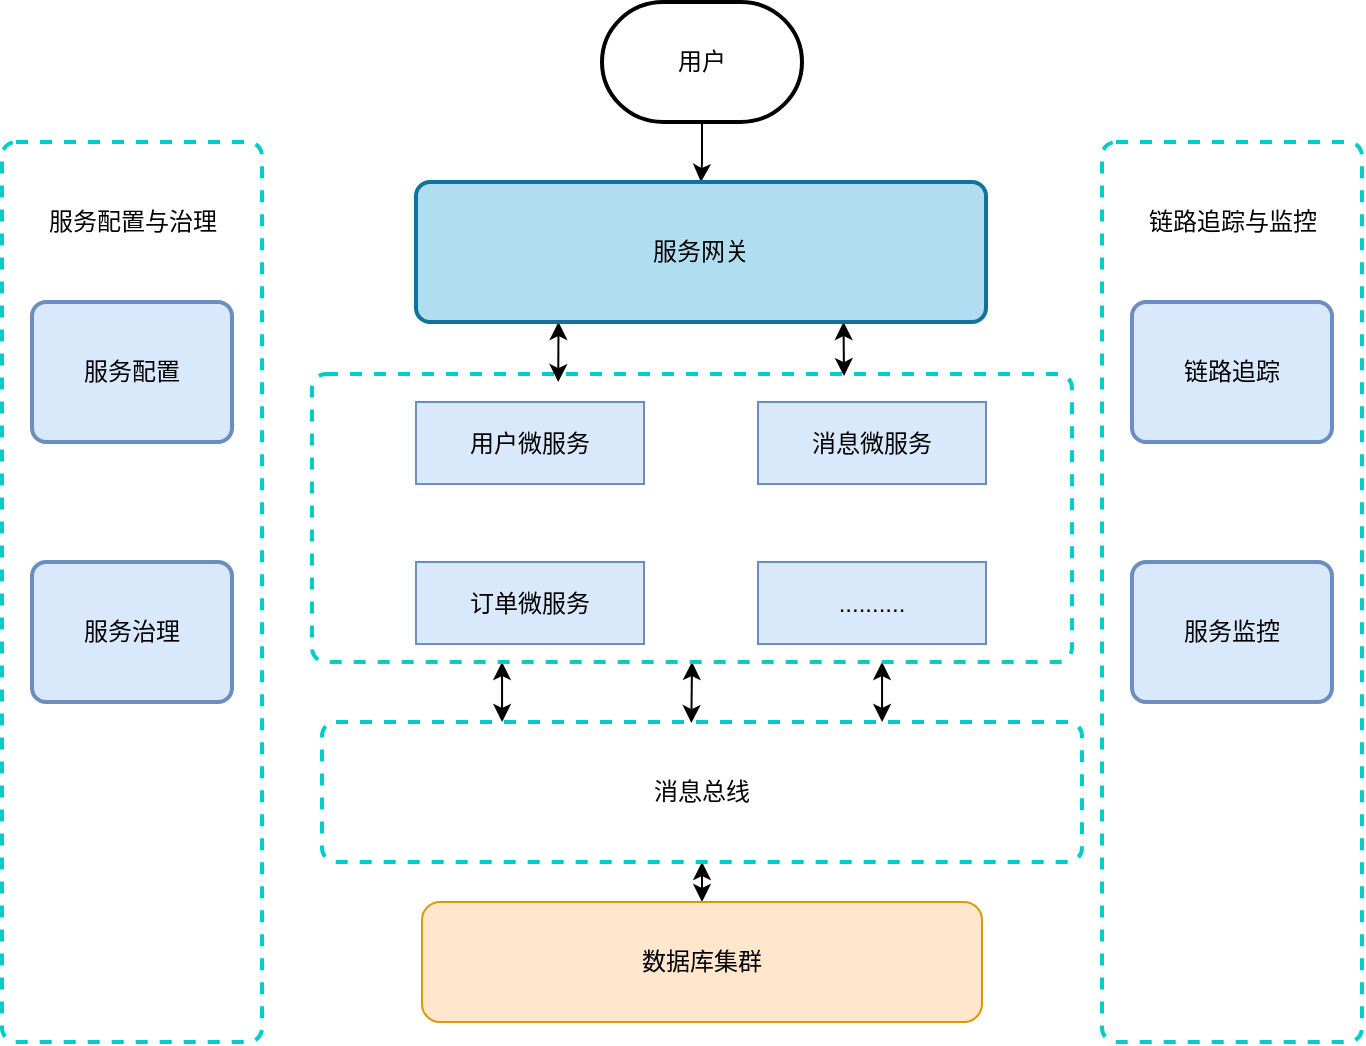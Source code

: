 <mxfile version="13.3.9" type="device"><diagram id="OoFK2NLIs8oUXJObY06_" name="Page-1"><mxGraphModel dx="922" dy="836" grid="1" gridSize="10" guides="1" tooltips="1" connect="1" arrows="1" fold="1" page="1" pageScale="1" pageWidth="1169" pageHeight="1654" math="0" shadow="0"><root><mxCell id="0"/><mxCell id="1" parent="0"/><mxCell id="i9idowET-rJR4jcyUAiz-28" value="" style="rounded=1;whiteSpace=wrap;html=1;absoluteArcSize=1;arcSize=14;strokeWidth=2;dashed=1;strokeColor=#00CCCC;" vertex="1" parent="1"><mxGeometry x="785" y="190" width="130" height="450" as="geometry"/></mxCell><mxCell id="i9idowET-rJR4jcyUAiz-27" value="" style="rounded=1;whiteSpace=wrap;html=1;absoluteArcSize=1;arcSize=14;strokeWidth=2;dashed=1;strokeColor=#00CCCC;" vertex="1" parent="1"><mxGeometry x="235" y="190" width="130" height="450" as="geometry"/></mxCell><mxCell id="i9idowET-rJR4jcyUAiz-42" style="edgeStyle=orthogonalEdgeStyle;rounded=0;orthogonalLoop=1;jettySize=auto;html=1;exitX=0.5;exitY=1;exitDx=0;exitDy=0;entryX=0.5;entryY=0;entryDx=0;entryDy=0;startArrow=classic;startFill=1;" edge="1" parent="1" source="i9idowET-rJR4jcyUAiz-24" target="i9idowET-rJR4jcyUAiz-25"><mxGeometry relative="1" as="geometry"/></mxCell><mxCell id="i9idowET-rJR4jcyUAiz-24" value="消息总线" style="rounded=1;whiteSpace=wrap;html=1;absoluteArcSize=1;arcSize=14;strokeWidth=2;dashed=1;strokeColor=#00CCCC;" vertex="1" parent="1"><mxGeometry x="395" y="480" width="380" height="70" as="geometry"/></mxCell><mxCell id="i9idowET-rJR4jcyUAiz-43" style="edgeStyle=orthogonalEdgeStyle;rounded=0;orthogonalLoop=1;jettySize=auto;html=1;exitX=0.25;exitY=1;exitDx=0;exitDy=0;entryX=0.237;entryY=0;entryDx=0;entryDy=0;entryPerimeter=0;startArrow=classic;startFill=1;" edge="1" parent="1" source="i9idowET-rJR4jcyUAiz-32" target="i9idowET-rJR4jcyUAiz-24"><mxGeometry relative="1" as="geometry"/></mxCell><mxCell id="i9idowET-rJR4jcyUAiz-44" style="edgeStyle=orthogonalEdgeStyle;rounded=0;orthogonalLoop=1;jettySize=auto;html=1;exitX=0.5;exitY=1;exitDx=0;exitDy=0;entryX=0.486;entryY=0.008;entryDx=0;entryDy=0;entryPerimeter=0;startArrow=classic;startFill=1;" edge="1" parent="1" source="i9idowET-rJR4jcyUAiz-32" target="i9idowET-rJR4jcyUAiz-24"><mxGeometry relative="1" as="geometry"/></mxCell><mxCell id="i9idowET-rJR4jcyUAiz-46" style="edgeStyle=orthogonalEdgeStyle;rounded=0;orthogonalLoop=1;jettySize=auto;html=1;exitX=0.75;exitY=1;exitDx=0;exitDy=0;entryX=0.737;entryY=0;entryDx=0;entryDy=0;entryPerimeter=0;startArrow=classic;startFill=1;" edge="1" parent="1" source="i9idowET-rJR4jcyUAiz-32" target="i9idowET-rJR4jcyUAiz-24"><mxGeometry relative="1" as="geometry"/></mxCell><mxCell id="i9idowET-rJR4jcyUAiz-32" value="" style="rounded=1;whiteSpace=wrap;html=1;absoluteArcSize=1;arcSize=14;strokeWidth=2;dashed=1;strokeColor=#00CCCC;" vertex="1" parent="1"><mxGeometry x="390" y="306" width="380" height="144" as="geometry"/></mxCell><mxCell id="i9idowET-rJR4jcyUAiz-31" style="edgeStyle=orthogonalEdgeStyle;rounded=0;orthogonalLoop=1;jettySize=auto;html=1;" edge="1" parent="1" source="i9idowET-rJR4jcyUAiz-12" target="i9idowET-rJR4jcyUAiz-15"><mxGeometry relative="1" as="geometry"/></mxCell><mxCell id="i9idowET-rJR4jcyUAiz-12" value="用户" style="strokeWidth=2;html=1;shape=mxgraph.flowchart.terminator;whiteSpace=wrap;" vertex="1" parent="1"><mxGeometry x="535" y="120" width="100" height="60" as="geometry"/></mxCell><mxCell id="i9idowET-rJR4jcyUAiz-13" value="服务配置" style="rounded=1;whiteSpace=wrap;html=1;absoluteArcSize=1;arcSize=14;strokeWidth=2;fillColor=#dae8fc;strokeColor=#6c8ebf;" vertex="1" parent="1"><mxGeometry x="250" y="270" width="100" height="70" as="geometry"/></mxCell><mxCell id="i9idowET-rJR4jcyUAiz-14" value="服务治理" style="rounded=1;whiteSpace=wrap;html=1;absoluteArcSize=1;arcSize=14;strokeWidth=2;fillColor=#dae8fc;strokeColor=#6c8ebf;" vertex="1" parent="1"><mxGeometry x="250" y="400" width="100" height="70" as="geometry"/></mxCell><mxCell id="i9idowET-rJR4jcyUAiz-34" style="edgeStyle=orthogonalEdgeStyle;rounded=0;orthogonalLoop=1;jettySize=auto;html=1;exitX=0.25;exitY=1;exitDx=0;exitDy=0;entryX=0.324;entryY=0.028;entryDx=0;entryDy=0;entryPerimeter=0;startArrow=classic;startFill=1;" edge="1" parent="1" source="i9idowET-rJR4jcyUAiz-15" target="i9idowET-rJR4jcyUAiz-32"><mxGeometry relative="1" as="geometry"/></mxCell><mxCell id="i9idowET-rJR4jcyUAiz-35" style="edgeStyle=orthogonalEdgeStyle;rounded=0;orthogonalLoop=1;jettySize=auto;html=1;exitX=0.75;exitY=1;exitDx=0;exitDy=0;entryX=0.7;entryY=0.007;entryDx=0;entryDy=0;entryPerimeter=0;startArrow=classic;startFill=1;" edge="1" parent="1" source="i9idowET-rJR4jcyUAiz-15" target="i9idowET-rJR4jcyUAiz-32"><mxGeometry relative="1" as="geometry"/></mxCell><mxCell id="i9idowET-rJR4jcyUAiz-15" value="服务网关" style="rounded=1;whiteSpace=wrap;html=1;absoluteArcSize=1;arcSize=14;strokeWidth=2;fillColor=#b1ddf0;strokeColor=#10739e;" vertex="1" parent="1"><mxGeometry x="442" y="210" width="285" height="70" as="geometry"/></mxCell><mxCell id="i9idowET-rJR4jcyUAiz-17" value="用户微服务" style="rounded=0;whiteSpace=wrap;html=1;fillColor=#dae8fc;strokeColor=#6c8ebf;" vertex="1" parent="1"><mxGeometry x="442" y="320" width="114" height="41" as="geometry"/></mxCell><mxCell id="i9idowET-rJR4jcyUAiz-18" value="消息微服务" style="rounded=0;whiteSpace=wrap;html=1;fillColor=#dae8fc;strokeColor=#6c8ebf;" vertex="1" parent="1"><mxGeometry x="613" y="320" width="114" height="41" as="geometry"/></mxCell><mxCell id="i9idowET-rJR4jcyUAiz-19" value="订单微服务" style="rounded=0;whiteSpace=wrap;html=1;fillColor=#dae8fc;strokeColor=#6c8ebf;" vertex="1" parent="1"><mxGeometry x="442" y="400" width="114" height="41" as="geometry"/></mxCell><mxCell id="i9idowET-rJR4jcyUAiz-20" value=".........." style="rounded=0;whiteSpace=wrap;html=1;fillColor=#dae8fc;strokeColor=#6c8ebf;" vertex="1" parent="1"><mxGeometry x="613" y="400" width="114" height="41" as="geometry"/></mxCell><mxCell id="i9idowET-rJR4jcyUAiz-22" value="链路追踪" style="rounded=1;whiteSpace=wrap;html=1;absoluteArcSize=1;arcSize=14;strokeWidth=2;fillColor=#dae8fc;strokeColor=#6c8ebf;" vertex="1" parent="1"><mxGeometry x="800" y="270" width="100" height="70" as="geometry"/></mxCell><mxCell id="i9idowET-rJR4jcyUAiz-23" value="服务监控" style="rounded=1;whiteSpace=wrap;html=1;absoluteArcSize=1;arcSize=14;strokeWidth=2;fillColor=#dae8fc;strokeColor=#6c8ebf;" vertex="1" parent="1"><mxGeometry x="800" y="400" width="100" height="70" as="geometry"/></mxCell><mxCell id="i9idowET-rJR4jcyUAiz-25" value="数据库集群" style="rounded=1;whiteSpace=wrap;html=1;fillColor=#ffe6cc;strokeColor=#d79b00;" vertex="1" parent="1"><mxGeometry x="445" y="570" width="280" height="60" as="geometry"/></mxCell><mxCell id="i9idowET-rJR4jcyUAiz-29" value="服务配置与治理" style="text;html=1;align=center;verticalAlign=middle;resizable=0;points=[];autosize=1;" vertex="1" parent="1"><mxGeometry x="250" y="220" width="100" height="20" as="geometry"/></mxCell><mxCell id="i9idowET-rJR4jcyUAiz-30" value="链路追踪与监控" style="text;html=1;align=center;verticalAlign=middle;resizable=0;points=[];autosize=1;" vertex="1" parent="1"><mxGeometry x="800" y="220" width="100" height="20" as="geometry"/></mxCell></root></mxGraphModel></diagram></mxfile>